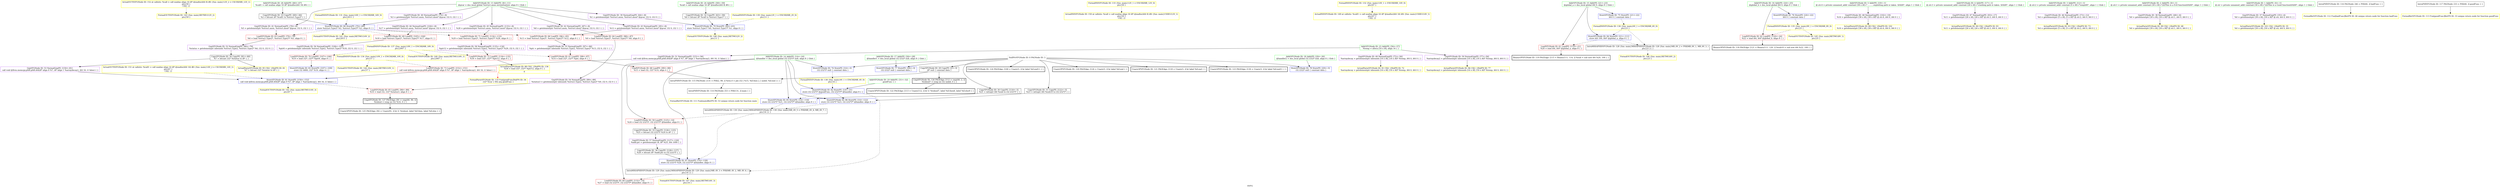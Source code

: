 digraph "SVFG" {
	label="SVFG";

	Node0x555556129940 [shape=record,color=yellow,penwidth=2,label="{ActualOUTSVFGNode ID: 152 at callsite:   %call = call noalias align 16 i8* @malloc(i64 8) #4 \{fun: main\}12V_2 = CSCHI(MR_12V_1)\npts\{59 \}\nCS[\{  \}]}"];
	Node0x555556129940 -> Node0x555556128b10[style=dashed];
	Node0x5555561296e0 [shape=record,color=yellow,penwidth=2,label="{ActualOUTSVFGNode ID: 151 at callsite:   %call1 = call noalias align 16 i8* @malloc(i64 16) #4 \{fun: main\}14V_2 = CSCHI(MR_14V_1)\npts\{67 \}\nCS[\{  \}]}"];
	Node0x5555561296e0 -> Node0x55555611deb0[style=dashed];
	Node0x555556129520 [shape=record,color=yellow,penwidth=2,label="{ActualINSVFGNode ID: 150 at callsite:   %call = call noalias align 16 i8* @malloc(i64 8) #4 \{fun: main\}CSMU(12V_1)\npts\{59 \}\nCS[\{  \}]}"];
	Node0x5555561292f0 [shape=record,color=yellow,penwidth=2,label="{ActualINSVFGNode ID: 149 at callsite:   %call1 = call noalias align 16 i8* @malloc(i64 16) #4 \{fun: main\}CSMU(14V_1)\npts\{67 \}\nCS[\{  \}]}"];
	Node0x5555561291a0 [shape=record,color=yellow,penwidth=2,label="{FormalOUTSVFGNode ID: 148 \{fun: main\}RETMU(2V_2)\npts\{11 \}\n}"];
	Node0x555556129050 [shape=record,color=yellow,penwidth=2,label="{FormalOUTSVFGNode ID: 147 \{fun: main\}RETMU(4V_3)\npts\{16 \}\n}"];
	Node0x555556128f00 [shape=record,color=yellow,penwidth=2,label="{FormalOUTSVFGNode ID: 146 \{fun: main\}RETMU(6V_2)\npts\{23 \}\n}"];
	Node0x555556128db0 [shape=record,color=yellow,penwidth=2,label="{FormalOUTSVFGNode ID: 145 \{fun: main\}RETMU(8V_1)\npts\{25 \}\n}"];
	Node0x555556128c60 [shape=record,color=yellow,penwidth=2,label="{FormalOUTSVFGNode ID: 144 \{fun: main\}RETMU(10V_1)\npts\{57 \}\n}"];
	Node0x555556128b10 [shape=record,color=yellow,penwidth=2,label="{FormalOUTSVFGNode ID: 143 \{fun: main\}RETMU(12V_2)\npts\{59 \}\n}"];
	Node0x5555561289c0 [shape=record,color=yellow,penwidth=2,label="{FormalOUTSVFGNode ID: 142 \{fun: main\}RETMU(14V_3)\npts\{67 \}\n}"];
	Node0x555556128870 [shape=record,color=yellow,penwidth=2,label="{FormalOUTSVFGNode ID: 141 \{fun: main\}RETMU(16V_2)\npts\{2011 \}\n}"];
	Node0x5555561286b0 [shape=record,color=yellow,penwidth=2,label="{FormalOUTSVFGNode ID: 140 \{fun: main\}RETMU(18V_1)\npts\{2067 \}\n}"];
	Node0x555556128530 [shape=record,color=yellow,penwidth=2,label="{FormalINSVFGNode ID: 139 \{fun: main\}2V_1 = ENCHI(MR_2V_0)\npts\{11 \}\n}"];
	Node0x555556128530 -> Node0x55555611dc50[style=dashed];
	Node0x5555561283b0 [shape=record,color=yellow,penwidth=2,label="{FormalINSVFGNode ID: 138 \{fun: main\}4V_1 = ENCHI(MR_4V_0)\npts\{16 \}\n}"];
	Node0x5555561283b0 -> Node0x55555611dfe0[style=dashed];
	Node0x555556128230 [shape=record,color=yellow,penwidth=2,label="{FormalINSVFGNode ID: 137 \{fun: main\}18V_1 = ENCHI(MR_18V_0)\npts\{2067 \}\n}"];
	Node0x555556128230 -> Node0x55555611ccc0[style=dashed];
	Node0x555556128230 -> Node0x55555611d0e0[style=dashed];
	Node0x555556128230 -> Node0x55555611d3a0[style=dashed];
	Node0x555556128230 -> Node0x5555561286b0[style=dashed];
	Node0x5555561280b0 [shape=record,color=yellow,penwidth=2,label="{FormalINSVFGNode ID: 136 \{fun: main\}6V_1 = ENCHI(MR_6V_0)\npts\{23 \}\n}"];
	Node0x5555561280b0 -> Node0x55555611e240[style=dashed];
	Node0x5555561280b0 -> Node0x5555560a3ff0[style=dashed];
	Node0x555556071d40 [shape=record,color=yellow,penwidth=2,label="{FormalINSVFGNode ID: 135 \{fun: main\}8V_1 = ENCHI(MR_8V_0)\npts\{25 \}\n}"];
	Node0x555556071d40 -> Node0x55555611c5e0[style=dashed];
	Node0x555556071d40 -> Node0x555556128db0[style=dashed];
	Node0x555556071c90 [shape=record,color=yellow,penwidth=2,label="{FormalINSVFGNode ID: 134 \{fun: main\}10V_1 = ENCHI(MR_10V_0)\npts\{57 \}\n}"];
	Node0x555556071c90 -> Node0x55555611d500[style=dashed];
	Node0x555556071c90 -> Node0x555556128c60[style=dashed];
	Node0x5555560718c0 [shape=record,color=yellow,penwidth=2,label="{FormalINSVFGNode ID: 133 \{fun: main\}12V_1 = ENCHI(MR_12V_0)\npts\{59 \}\n}"];
	Node0x5555560718c0 -> Node0x555556129520[style=dashed];
	Node0x555556071520 [shape=record,color=yellow,penwidth=2,label="{FormalINSVFGNode ID: 132 \{fun: main\}14V_1 = ENCHI(MR_14V_0)\npts\{67 \}\n}"];
	Node0x555556071520 -> Node0x5555561292f0[style=dashed];
	Node0x555556071140 [shape=record,color=yellow,penwidth=2,label="{FormalINSVFGNode ID: 131 \{fun: main\}16V_1 = ENCHI(MR_16V_0)\npts\{2011 \}\n}"];
	Node0x555556071140 -> Node0x55555611dd80[style=dashed];
	Node0x555556127940 [shape=record,color=black,label="{IntraMSSAPHISVFGNode ID: 130 \{fun: main\}MSSAPHISVFGNode ID: 130 \{fun: main\}MR_4V_5 = PHI(MR_4V_4, MR_4V_7, )\npts\{16 \}\{  \}}"];
	Node0x555556127940 -> Node0x55555611bdc0[style=dashed];
	Node0x555556127940 -> Node0x55555611e5d0[style=dashed];
	Node0x5555561276c0 [shape=record,color=black,label="{IntraMSSAPHISVFGNode ID: 129 \{fun: main\}MSSAPHISVFGNode ID: 129 \{fun: main\}MR_4V_3 = PHI(MR_4V_2, MR_4V_6, )\npts\{16 \}\{  \}}"];
	Node0x5555561276c0 -> Node0x55555611bf20[style=dashed];
	Node0x5555561276c0 -> Node0x555556129050[style=dashed];
	Node0x5555560a3ff0 [shape=record,color=black,label="{IntraMSSAPHISVFGNode ID: 128 \{fun: main\}MSSAPHISVFGNode ID: 128 \{fun: main\}MR_6V_2 = PHI(MR_6V_1, MR_6V_3, )\npts\{23 \}\{  \}}"];
	Node0x5555560a3ff0 -> Node0x555556128f00[style=dashed];
	Node0x5555561230d0 [shape=record,color=black,penwidth=2,label="{CmpVFGNode ID: 127 PAGEdge: [91 = cmp(40, 90, )]\n    %tobool = icmp ne i32 %10, 0 \{  \}}"];
	Node0x5555561230d0 -> Node0x555556122bd0[style=solid];
	Node0x55555611ba80 [shape=record,color=purple,label="{GepVFGNode ID: 58 NormalGepPE: [135\<--134]  \n   %ptr12 = getelementptr inbounds %struct.Type2, %struct.Type2* %29, i32 0, i32 1 \{  \}}"];
	Node0x55555611ba80 -> Node0x55555611d3a0[style=solid];
	Node0x55555611b920 [shape=record,color=purple,label="{GepVFGNode ID: 57 NormalGepPE: [127\<--126]  \n   %add.ptr = getelementptr i8, i8* %25, i64 1000 \{  \}}"];
	Node0x55555611b920 -> Node0x555556119c40[style=solid];
	Node0x55555611b7c0 [shape=record,color=purple,label="{GepVFGNode ID: 56 NormalGepPE: [106\<--105]  \n   %ptr6 = getelementptr inbounds %struct.Type2, %struct.Type2* %18, i32 0, i32 1 \{  \}}"];
	Node0x55555611b7c0 -> Node0x55555611d0e0[style=solid];
	Node0x55555611b660 [shape=record,color=purple,label="{GepVFGNode ID: 55 NormalGepPE: [97\<--96]  \n   %ptr = getelementptr inbounds %struct.Type2, %struct.Type2* %13, i32 0, i32 1 \{  \}}"];
	Node0x55555611b660 -> Node0x55555611ccc0[style=solid];
	Node0x55555611b500 [shape=record,color=purple,label="{GepVFGNode ID: 54 NormalGepPE: [89\<--88]  \n   %status3 = getelementptr inbounds %struct.Type2, %struct.Type2* %9, i32 0, i32 0 \{  \}}"];
	Node0x55555611b500 -> Node0x55555611ca00[style=solid];
	Node0x55555611b3a0 [shape=record,color=purple,label="{GepVFGNode ID: 53 NormalGepPE: [150\<--81]  \n   call void @llvm.memcpy.p0i8.p0i8.i64(i8* align 8 %7, i8* align 1 %arraydecay2, i64 16, i1 false) \{  \}}"];
	Node0x55555611b3a0 -> Node0x55555611deb0[style=solid];
	Node0x55555611b240 [shape=record,color=purple,label="{GepVFGNode ID: 52 NormalGepPE: [80\<--79]  \n   %status = getelementptr inbounds %struct.Type2, %struct.Type2* %6, i32 0, i32 0 \{  \}}"];
	Node0x55555611b240 -> Node0x555556119980[style=solid];
	Node0x55555611b0e0 [shape=record,color=purple,label="{GepVFGNode ID: 51 NormalGepPE: [151\<--56]  \n   call void @llvm.memcpy.p0i8.p0i8.i64(i8* align 8 %7, i8* align 1 %arraydecay2, i64 16, i1 false) \{  \}}"];
	Node0x55555611b0e0 -> Node0x55555611d500[style=solid];
	Node0x55555611af80 [shape=record,color=purple,label="{GepVFGNode ID: 50 NormalGepPE: [77\<--56]  \n   %arraydecay2 = getelementptr inbounds [16 x i8], [16 x i8]* %temp, i64 0, i64 0 \{  \}}"];
	Node0x55555611af80 -> Node0x55555611f480[style=solid];
	Node0x55555611ae20 [shape=record,color=purple,label="{GepVFGNode ID: 49 NormalGepPE: [72\<--56]  \n   %arraydecay = getelementptr inbounds [16 x i8], [16 x i8]* %temp, i64 0, i64 0 \{  \}}"];
	Node0x55555611ae20 -> Node0x55555611ea90[style=solid];
	Node0x55555611acc0 [shape=record,color=purple,label="{GepVFGNode ID: 48 NormalGepPE: [102\<--19]  \n   %16 = getelementptr [38 x i8], [38 x i8]* @.str.4, i64 0, i64 0 \{  \}}"];
	Node0x55555611acc0 -> Node0x55555611e830[style=solid];
	Node0x55555611ab60 [shape=record,color=purple,label="{GepVFGNode ID: 47 NormalGepPE: [93\<--17]  \n   %11 = getelementptr [26 x i8], [26 x i8]* @.str.3, i64 0, i64 0 \{  \}}"];
	Node0x55555611ab60 -> Node0x55555611e960[style=solid];
	Node0x55555611aa00 [shape=record,color=purple,label="{GepVFGNode ID: 46 NormalGepPE: [73\<--12]  \n   %4 = getelementptr [5 x i8], [5 x i8]* @.str.2, i64 0, i64 0 \{  \}}"];
	Node0x55555611aa00 -> Node0x55555611ecf0[style=solid];
	Node0x55555611a8a0 [shape=record,color=purple,label="{GepVFGNode ID: 45 NormalGepPE: [133\<--8]  \n   %28 = getelementptr %struct.anon, %struct.anon* @gvar, i32 0, i32 1 \{  \}}"];
	Node0x55555611a8a0 -> Node0x55555611d240[style=solid];
	Node0x55555611a740 [shape=record,color=purple,label="{GepVFGNode ID: 44 NormalGepPE: [104\<--8]  \n   %17 = getelementptr %struct.anon, %struct.anon* @gvar, i32 0, i32 1 \{  \}}"];
	Node0x55555611a740 -> Node0x55555611cf80[style=solid];
	Node0x55555611a5e0 [shape=record,color=purple,label="{GepVFGNode ID: 43 NormalGepPE: [95\<--8]  \n   %12 = getelementptr %struct.anon, %struct.anon* @gvar, i32 0, i32 1 \{  \}}"];
	Node0x55555611a5e0 -> Node0x55555611cb60[style=solid];
	Node0x55555611a480 [shape=record,color=purple,label="{GepVFGNode ID: 42 NormalGepPE: [87\<--8]  \n   %8 = getelementptr %struct.anon, %struct.anon* @gvar, i32 0, i32 1 \{  \}}"];
	Node0x55555611a480 -> Node0x55555611c8a0[style=solid];
	Node0x55555611a320 [shape=record,color=purple,label="{GepVFGNode ID: 41 NormalGepPE: [78\<--8]  \n   %5 = getelementptr %struct.anon, %struct.anon* @gvar, i32 0, i32 1 \{  \}}"];
	Node0x55555611a320 -> Node0x55555611c740[style=solid];
	Node0x55555611a1c0 [shape=record,color=purple,label="{GepVFGNode ID: 40 NormalGepPE: [70\<--8]  \n   %3 = getelementptr %struct.anon, %struct.anon* @gvar, i32 0, i32 1 \{  \}}"];
	Node0x55555611a1c0 -> Node0x55555611dd80[style=solid];
	Node0x55555611a060 [shape=record,color=purple,label="{GepVFGNode ID: 39 NormalGepPE: [64\<--8]  \n   %1 = getelementptr %struct.anon, %struct.anon* @gvar, i32 0, i32 0 \{  \}}"];
	Node0x55555611a060 -> Node0x55555611dc50[style=solid];
	Node0x555556119f00 [shape=record,color=purple,label="{GepVFGNode ID: 38 NormalGepPE: [48\<--6]  \n   %0 = getelementptr [30 x i8], [30 x i8]* @.str.1, i64 0, i64 0 \{  \}}"];
	Node0x555556119f00 -> Node0x55555611f810[style=solid];
	Node0x555556119da0 [shape=record,color=purple,label="{GepVFGNode ID: 37 NormalGepPE: [35\<--4]  \n   %0 = getelementptr [30 x i8], [30 x i8]* @.str, i64 0, i64 0 \{  \}}"];
	Node0x555556119da0 -> Node0x55555611fa70[style=solid];
	Node0x555556119c40 [shape=record,color=black,label="{CopyVFGNode ID: 36 CopyPE: [128\<--127]  \n   %26 = bitcast i8* %add.ptr to i32 (i32*)* \{  \}}"];
	Node0x555556119c40 -> Node0x55555611e5d0[style=solid];
	Node0x555556119ae0 [shape=record,color=black,label="{CopyVFGNode ID: 35 CopyPE: [126\<--125]  \n   %25 = bitcast i32 (i32*)* %24 to i8* \{  \}}"];
	Node0x555556119ae0 -> Node0x55555611b920[style=solid];
	Node0x555556119980 [shape=record,color=black,label="{CopyVFGNode ID: 34 CopyPE: [81\<--80]  \n   %7 = bitcast i32* %status to i8* \{  \}}"];
	Node0x555556119980 -> Node0x55555611b3a0[style=solid];
	Node0x555556119980 -> Node0x55555611f350[style=solid];
	Node0x555556119820 [shape=record,color=black,label="{CopyVFGNode ID: 33 CopyPE: [69\<--66]  \n   %2 = bitcast i8* %call1 to %struct.Type2* \{  \}}"];
	Node0x555556119820 -> Node0x55555611dd80[style=solid];
	Node0x5555561196c0 [shape=record,color=black,label="{CopyVFGNode ID: 32 CopyPE: [63\<--58]  \n   %0 = bitcast i8* %call to %struct.Type1* \{  \}}"];
	Node0x5555561196c0 -> Node0x55555611dc50[style=solid];
	Node0x555556119560 [shape=record,color=black,label="{CopyVFGNode ID: 31 CopyPE: [122\<--3]  \n   %23 = inttoptr i64 %sub10 to i32 (i32*)* \{  \}}"];
	Node0x555556119560 -> Node0x55555611e4a0[style=solid];
	Node0x555556119220 [shape=record,color=black,label="{CopyVFGNode ID: 30 CopyPE: [116\<--3]  \n   %21 = inttoptr i64 %sub to i32 (i32*)* \{  \}}"];
	Node0x555556119220 -> Node0x55555611e370[style=solid];
	Node0x555556118ee0 [shape=record,color=black,label="{CopyVFGNode ID: 29 CopyPE: [2\<--3]  \n i8* null \{ constant data \}}"];
	Node0x555556118ee0 -> Node0x5555561211b0[style=solid];
	Node0x555556118ee0 -> Node0x555556122e00[style=solid];
	Node0x555556116af0 [shape=record,color=green,label="{AddrVFGNode ID: 5 AddrPE: [19\<--1]  \n @.str.4 = private unnamed_addr constant [38 x i8] c\"..........exploiting path is taken. \\0A\\00\", align 1 \{ Glob  \}}"];
	Node0x555556116af0 -> Node0x55555611acc0[style=solid];
	Node0x5555561089d0 [shape=record,color=green,label="{AddrVFGNode ID: 4 AddrPE: [17\<--1]  \n @.str.3 = private unnamed_addr constant [26 x i8] c\"crashing path is taken. \\0A\\00\", align 1 \{ Glob  \}}"];
	Node0x5555561089d0 -> Node0x55555611ab60[style=solid];
	Node0x555556108900 [shape=record,color=green,label="{AddrVFGNode ID: 3 AddrPE: [12\<--1]  \n @.str.2 = private unnamed_addr constant [5 x i8] c\"temp\\00\", align 1 \{ Glob  \}}"];
	Node0x555556108900 -> Node0x55555611aa00[style=solid];
	Node0x555556108830 [shape=record,color=green,label="{AddrVFGNode ID: 2 AddrPE: [6\<--1]  \n @.str.1 = private unnamed_addr constant [30 x i8] c\"/////This is a Evil function\\0A\\00\", align 1 \{ Glob  \}}"];
	Node0x555556108830 -> Node0x555556119f00[style=solid];
	Node0x5555560660b0 [shape=record,color=green,label="{AddrVFGNode ID: 1 AddrPE: [4\<--1]  \n @.str = private unnamed_addr constant [30 x i8] c\"/////This is a Good function\\0A\\00\", align 1 \{ Glob  \}}"];
	Node0x5555560660b0 -> Node0x555556119da0[style=solid];
	Node0x55555609fb30 [shape=record,color=grey,label="{NullPtrVFGNode ID: 0 PAGNode ID: 3\n}"];
	Node0x55555609fb30 -> Node0x555556118ee0[style=solid];
	Node0x55555609fb30 -> Node0x555556119220[style=solid];
	Node0x55555609fb30 -> Node0x555556119560[style=solid];
	Node0x55555609fb30 -> Node0x55555611d660[style=solid];
	Node0x55555609fb30 -> Node0x55555611d9f0[style=solid];
	Node0x55555609fb30 -> Node0x55555611db20[style=solid];
	Node0x55555609fb30 -> Node0x555556122070[style=solid];
	Node0x55555609fb30 -> Node0x555556122310[style=solid];
	Node0x55555609fb30 -> Node0x555556122770[style=solid];
	Node0x55555609fb30 -> Node0x5555561229a0[style=solid];
	Node0x555556117520 [shape=record,color=green,label="{AddrVFGNode ID: 13 AddrPE: [8\<--11]  \n @gvar = dso_local global %struct.anon zeroinitializer, align 8 \{ Glob  \}}"];
	Node0x555556117520 -> Node0x55555611a060[style=solid];
	Node0x555556117520 -> Node0x55555611a1c0[style=solid];
	Node0x555556117520 -> Node0x55555611a320[style=solid];
	Node0x555556117520 -> Node0x55555611a480[style=solid];
	Node0x555556117520 -> Node0x55555611a5e0[style=solid];
	Node0x555556117520 -> Node0x55555611a740[style=solid];
	Node0x555556117520 -> Node0x55555611a8a0[style=solid];
	Node0x555556117950 [shape=record,color=green,label="{AddrVFGNode ID: 14 AddrPE: [14\<--16]  \n @handler = dso_local global i32 (i32*)* null, align 8 \{ Glob  \}}"];
	Node0x555556117950 -> Node0x55555611bdc0[style=solid];
	Node0x555556117950 -> Node0x55555611bf20[style=solid];
	Node0x555556117950 -> Node0x55555611d660[style=solid];
	Node0x555556117950 -> Node0x55555611dfe0[style=solid];
	Node0x555556117950 -> Node0x55555611e370[style=solid];
	Node0x555556117950 -> Node0x55555611e4a0[style=solid];
	Node0x555556117950 -> Node0x55555611e5d0[style=solid];
	Node0x555556117ba0 [shape=record,color=green,label="{AddrVFGNode ID: 15 AddrPE: [21\<--23]  \n @global_a = dso_local global i64 0, align 8 \{ Glob  \}}"];
	Node0x555556117ba0 -> Node0x55555611c480[style=solid];
	Node0x555556117ba0 -> Node0x55555611d790[style=solid];
	Node0x555556117ba0 -> Node0x55555611e240[style=solid];
	Node0x555556117d00 [shape=record,color=green,label="{AddrVFGNode ID: 16 AddrPE: [24\<--25]  \n @global_b = dso_local global i64 0, align 8 \{ Glob  \}}"];
	Node0x555556117d00 -> Node0x55555611c5e0[style=solid];
	Node0x555556117d00 -> Node0x55555611d8c0[style=solid];
	Node0x555556117e60 [shape=record,color=green,label="{AddrVFGNode ID: 17 AddrPE: [26\<--28]  \n @handler1 = dso_local global i32 (i32)* null, align 8 \{ Glob  \}}"];
	Node0x555556117e60 -> Node0x55555611d9f0[style=solid];
	Node0x555556117fc0 [shape=record,color=green,label="{AddrVFGNode ID: 18 AddrPE: [29\<--30]  \n @handler2 = dso_local global i32 (i32)* null, align 8 \{ Glob  \}}"];
	Node0x555556117fc0 -> Node0x55555611db20[style=solid];
	Node0x555556118120 [shape=record,color=green,label="{AddrVFGNode ID: 19 AddrPE: [31\<--32]  \n goodFunc \{  \}}"];
	Node0x555556118120 -> Node0x55555611dfe0[style=solid];
	Node0x5555561186a0 [shape=record,color=green,label="{AddrVFGNode ID: 23 AddrPE: [56\<--57]  \n   %temp = alloca [16 x i8], align 16 \{  \}}"];
	Node0x5555561186a0 -> Node0x55555611ae20[style=solid];
	Node0x5555561186a0 -> Node0x55555611af80[style=solid];
	Node0x5555561186a0 -> Node0x55555611b0e0[style=solid];
	Node0x555556118800 [shape=record,color=green,label="{AddrVFGNode ID: 24 AddrPE: [58\<--59]  \n   %call = call noalias align 16 i8* @malloc(i64 8) #4 \{  \}}"];
	Node0x555556118800 -> Node0x5555561196c0[style=solid];
	Node0x555556118ac0 [shape=record,color=green,label="{AddrVFGNode ID: 26 AddrPE: [66\<--67]  \n   %call1 = call noalias align 16 i8* @malloc(i64 16) #4 \{  \}}"];
	Node0x555556118ac0 -> Node0x555556119820[style=solid];
	Node0x55555611bdc0 [shape=record,color=red,label="{LoadVFGNode ID: 59 LoadPE: [125\<--14]  \n   %24 = load i32 (i32*)*, i32 (i32*)** @handler, align 8 \{  \}}"];
	Node0x55555611bdc0 -> Node0x555556119ae0[style=solid];
	Node0x55555611bf20 [shape=record,color=red,label="{LoadVFGNode ID: 60 LoadPE: [132\<--14]  \n   %27 = load i32 (i32*)*, i32 (i32*)** @handler, align 8 \{  \}}"];
	Node0x55555611c480 [shape=record,color=red,label="{LoadVFGNode ID: 61 LoadPE: [114\<--21]  \n   %20 = load i64, i64* @global_a, align 8 \{  \}}"];
	Node0x55555611c480 -> Node0x555556121e10[style=solid];
	Node0x55555611c5e0 [shape=record,color=red,label="{LoadVFGNode ID: 62 LoadPE: [120\<--24]  \n   %22 = load i64, i64* @global_b, align 8 \{  \}}"];
	Node0x55555611c5e0 -> Node0x555556121b40[style=solid];
	Node0x55555611c740 [shape=record,color=red,label="{LoadVFGNode ID: 63 LoadPE: [79\<--78]  \n   %6 = load %struct.Type2*, %struct.Type2** %5, align 8 \{  \}}"];
	Node0x55555611c740 -> Node0x55555611b240[style=solid];
	Node0x55555611c8a0 [shape=record,color=red,label="{LoadVFGNode ID: 64 LoadPE: [88\<--87]  \n   %9 = load %struct.Type2*, %struct.Type2** %8, align 8 \{  \}}"];
	Node0x55555611c8a0 -> Node0x55555611b500[style=solid];
	Node0x55555611ca00 [shape=record,color=red,label="{LoadVFGNode ID: 65 LoadPE: [90\<--89]  \n   %10 = load i32, i32* %status3, align 8 \{  \}}"];
	Node0x55555611ca00 -> Node0x5555561230d0[style=solid];
	Node0x55555611cb60 [shape=record,color=red,label="{LoadVFGNode ID: 66 LoadPE: [96\<--95]  \n   %13 = load %struct.Type2*, %struct.Type2** %12, align 8 \{  \}}"];
	Node0x55555611cb60 -> Node0x55555611b660[style=solid];
	Node0x55555611ccc0 [shape=record,color=red,label="{LoadVFGNode ID: 67 LoadPE: [98\<--97]  \n   %14 = load i32*, i32** %ptr, align 8 \{  \}}"];
	Node0x55555611ccc0 -> Node0x55555611ce20[style=solid];
	Node0x55555611ce20 [shape=record,color=red,label="{LoadVFGNode ID: 68 LoadPE: [99\<--98]  \n   %15 = load i32, i32* %14, align 4 \{  \}}"];
	Node0x55555611ce20 -> Node0x5555561211b0[style=solid];
	Node0x55555611cf80 [shape=record,color=red,label="{LoadVFGNode ID: 69 LoadPE: [105\<--104]  \n   %18 = load %struct.Type2*, %struct.Type2** %17, align 8 \{  \}}"];
	Node0x55555611cf80 -> Node0x55555611b7c0[style=solid];
	Node0x55555611d0e0 [shape=record,color=red,label="{LoadVFGNode ID: 70 LoadPE: [107\<--106]  \n   %19 = load i32*, i32** %ptr6, align 8 \{  \}}"];
	Node0x55555611d0e0 -> Node0x55555611e110[style=solid];
	Node0x55555611d240 [shape=record,color=red,label="{LoadVFGNode ID: 71 LoadPE: [134\<--133]  \n   %29 = load %struct.Type2*, %struct.Type2** %28, align 8 \{  \}}"];
	Node0x55555611d240 -> Node0x55555611ba80[style=solid];
	Node0x55555611d3a0 [shape=record,color=red,label="{LoadVFGNode ID: 72 LoadPE: [136\<--135]  \n   %30 = load i32*, i32** %ptr12, align 8 \{  \}}"];
	Node0x55555611d3a0 -> Node0x55555611e700[style=solid];
	Node0x55555611d500 [shape=record,color=red,label="{LoadVFGNode ID: 73 LoadPE: [152\<--151]  \n   call void @llvm.memcpy.p0i8.p0i8.i64(i8* align 8 %7, i8* align 1 %arraydecay2, i64 16, i1 false) \{  \}}"];
	Node0x55555611d500 -> Node0x55555611deb0[style=solid];
	Node0x55555611d660 [shape=record,color=blue,label="{StoreVFGNode ID: 74 StorePE: [14\<--3]  \n i32 (i32*)* null \{ constant data \}}"];
	Node0x55555611d660 -> Node0x5555561283b0[style=dashed];
	Node0x55555611d790 [shape=record,color=blue,label="{StoreVFGNode ID: 75 StorePE: [21\<--22]  \n i64 0 \{ constant data \}}"];
	Node0x55555611d790 -> Node0x5555561280b0[style=dashed];
	Node0x55555611d8c0 [shape=record,color=blue,label="{StoreVFGNode ID: 76 StorePE: [24\<--22]  \n i64 0 \{ constant data \}}"];
	Node0x55555611d8c0 -> Node0x555556071d40[style=dashed];
	Node0x55555611d9f0 [shape=record,color=blue,label="{StoreVFGNode ID: 77 StorePE: [26\<--3]  \n i32 (i32)* null \{ constant data \}}"];
	Node0x55555611db20 [shape=record,color=blue,label="{StoreVFGNode ID: 78 StorePE: [29\<--3]  \n i32 (i32)* null \{ constant data \}}"];
	Node0x55555611dc50 [shape=record,color=blue,label="{StoreVFGNode ID: 79 StorePE: [64\<--63]  \n   store %struct.Type1* %0, %struct.Type1** %1, align 8 \{  \}}"];
	Node0x55555611dc50 -> Node0x5555561291a0[style=dashed];
	Node0x55555611dd80 [shape=record,color=blue,label="{StoreVFGNode ID: 80 StorePE: [70\<--69]  \n   store %struct.Type2* %2, %struct.Type2** %3, align 8 \{  \}}"];
	Node0x55555611dd80 -> Node0x55555611c740[style=dashed];
	Node0x55555611dd80 -> Node0x55555611c8a0[style=dashed];
	Node0x55555611dd80 -> Node0x55555611cb60[style=dashed];
	Node0x55555611dd80 -> Node0x55555611cf80[style=dashed];
	Node0x55555611dd80 -> Node0x55555611d240[style=dashed];
	Node0x55555611dd80 -> Node0x555556128870[style=dashed];
	Node0x55555611deb0 [shape=record,color=blue,label="{StoreVFGNode ID: 81 StorePE: [150\<--152]  \n   call void @llvm.memcpy.p0i8.p0i8.i64(i8* align 8 %7, i8* align 1 %arraydecay2, i64 16, i1 false) \{  \}}"];
	Node0x55555611deb0 -> Node0x55555611ca00[style=dashed];
	Node0x55555611deb0 -> Node0x5555561289c0[style=dashed];
	Node0x55555611dfe0 [shape=record,color=blue,label="{StoreVFGNode ID: 82 StorePE: [14\<--31]  \n   store i32 (i32*)* @goodFunc, i32 (i32*)** @handler, align 8 \{  \}}"];
	Node0x55555611dfe0 -> Node0x55555611e370[style=dashed];
	Node0x55555611dfe0 -> Node0x55555611e4a0[style=dashed];
	Node0x55555611dfe0 -> Node0x5555561276c0[style=dashed];
	Node0x55555611e110 [shape=record,color=blue,label="{StoreVFGNode ID: 83 StorePE: [107\<--109]  \n   store i32 4660, i32* %19, align 4 \{  \}}"];
	Node0x55555611e240 [shape=record,color=blue,label="{StoreVFGNode ID: 84 StorePE: [21\<--111]  \n   store i64 100, i64* @global_a, align 8 \{  \}}"];
	Node0x55555611e240 -> Node0x55555611c480[style=dashed];
	Node0x55555611e240 -> Node0x5555560a3ff0[style=dashed];
	Node0x55555611e370 [shape=record,color=blue,label="{StoreVFGNode ID: 85 StorePE: [14\<--116]  \n   store i32 (i32*)* %21, i32 (i32*)** @handler, align 8 \{  \}}"];
	Node0x55555611e370 -> Node0x555556127940[style=dashed];
	Node0x55555611e4a0 [shape=record,color=blue,label="{StoreVFGNode ID: 86 StorePE: [14\<--122]  \n   store i32 (i32*)* %23, i32 (i32*)** @handler, align 8 \{  \}}"];
	Node0x55555611e4a0 -> Node0x555556127940[style=dashed];
	Node0x55555611e5d0 [shape=record,color=blue,label="{StoreVFGNode ID: 87 StorePE: [14\<--128]  \n   store i32 (i32*)* %26, i32 (i32*)** @handler, align 8 \{  \}}"];
	Node0x55555611e5d0 -> Node0x5555561276c0[style=dashed];
	Node0x55555611e700 [shape=record,color=yellow,penwidth=2,label="{ActualParmVFGNode ID: 88 CS[\{  \}]ValPN ID: 136\n   %30 = load i32*, i32** %ptr12, align 8 \{  \}|{<s0>9}}"];
	Node0x55555611e700:s0 -> Node0x5555561207d0[style=solid,color=red];
	Node0x55555611e830 [shape=record,color=yellow,penwidth=2,label="{ActualParmVFGNode ID: 89 CS[\{  \}]ValPN ID: 102\n   %16 = getelementptr [38 x i8], [38 x i8]* @.str.4, i64 0, i64 0 \{  \}}"];
	Node0x55555611e960 [shape=record,color=yellow,penwidth=2,label="{ActualParmVFGNode ID: 90 CS[\{  \}]ValPN ID: 93\n   %11 = getelementptr [26 x i8], [26 x i8]* @.str.3, i64 0, i64 0 \{  \}}"];
	Node0x55555611ea90 [shape=record,color=yellow,penwidth=2,label="{ActualParmVFGNode ID: 91 CS[\{  \}]ValPN ID: 72\n   %arraydecay = getelementptr inbounds [16 x i8], [16 x i8]* %temp, i64 0, i64 0 \{  \}}"];
	Node0x55555611ecf0 [shape=record,color=yellow,penwidth=2,label="{ActualParmVFGNode ID: 93 CS[\{  \}]ValPN ID: 73\n   %4 = getelementptr [5 x i8], [5 x i8]* @.str.2, i64 0, i64 0 \{  \}}"];
	Node0x55555611f350 [shape=record,color=yellow,penwidth=2,label="{ActualParmVFGNode ID: 95 CS[\{  \}]ValPN ID: 81\n   %7 = bitcast i32* %status to i8* \{  \}}"];
	Node0x55555611f480 [shape=record,color=yellow,penwidth=2,label="{ActualParmVFGNode ID: 96 CS[\{  \}]ValPN ID: 77\n   %arraydecay2 = getelementptr inbounds [16 x i8], [16 x i8]* %temp, i64 0, i64 0 \{  \}}"];
	Node0x55555611f810 [shape=record,color=yellow,penwidth=2,label="{ActualParmVFGNode ID: 99 CS[\{  \}]ValPN ID: 48\n   %0 = getelementptr [30 x i8], [30 x i8]* @.str.1, i64 0, i64 0 \{  \}}"];
	Node0x55555611fa70 [shape=record,color=yellow,penwidth=2,label="{ActualParmVFGNode ID: 101 CS[\{  \}]ValPN ID: 35\n   %0 = getelementptr [30 x i8], [30 x i8]* @.str, i64 0, i64 0 \{  \}}"];
	Node0x5555561207d0 [shape=record,color=yellow,penwidth=2,label="{FormalParmVFGNode ID: 110 Fun[goodFunc]ValPN ID: 34\n i32* %var \{ 0th arg goodFunc  \}}"];
	Node0x555556120970 [shape=record,color=yellow,penwidth=2,label="{FormalRetVFGNode ID: 111 Fun[main]RetPN ID: 53 unique return node for function main}"];
	Node0x555556120b50 [shape=record,color=yellow,penwidth=2,label="{FormalRetVFGNode ID: 112 Fun[badFunc]RetPN ID: 46 unique return node for function badFunc}"];
	Node0x555556120cc0 [shape=record,color=yellow,penwidth=2,label="{FormalRetVFGNode ID: 113 Fun[goodFunc]RetPN ID: 33 unique return node for function goodFunc}"];
	Node0x555556120e30 [shape=record,color=black,label="{IntraPHIVFGNode ID: 114 PAGNode: [53 = PHI(131, )]    main \{  \}}"];
	Node0x555556120e30 -> Node0x555556120970[style=solid];
	Node0x5555561211b0 [shape=record,color=black,label="{IntraPHIVFGNode ID: 115 PAGNode: [131 = PHI(2, 99, )]      %res.0 = phi i32 [ %15, %if.then ], [ undef, %if.end ] \{  \}}"];
	Node0x5555561211b0 -> Node0x555556120e30[style=solid];
	Node0x555556121520 [shape=record,color=black,label="{IntraPHIVFGNode ID: 116 PAGNode: [46 = PHI(40, )]    badFunc \{  \}}"];
	Node0x555556121520 -> Node0x555556120b50[style=solid];
	Node0x555556121830 [shape=record,color=black,label="{IntraPHIVFGNode ID: 117 PAGNode: [33 = PHI(40, )]    goodFunc \{  \}}"];
	Node0x555556121830 -> Node0x555556120cc0[style=solid];
	Node0x555556121b40 [shape=record,color=black,penwidth=2,label="{BinaryOPVFGNode ID: 118 PAGEdge: [121 = Binary(111, 120, )]      %sub10 = sub nsw i64 %22, 100 \{  \}}"];
	Node0x555556121e10 [shape=record,color=black,penwidth=2,label="{BinaryOPVFGNode ID: 119 PAGEdge: [115 = Binary(111, 114, )]      %sub = sub nsw i64 %20, 100 \{  \}}"];
	Node0x555556122070 [shape=record,color=black,penwidth=2,label="{UnaryOPVFGNode ID: 120 PAGEdge: [124 = Unary(3, )]      br label %if.end \{  \}}"];
	Node0x555556122310 [shape=record,color=black,penwidth=2,label="{UnaryOPVFGNode ID: 121 PAGEdge: [118 = Unary(3, )]      br label %if.end \{  \}}"];
	Node0x555556122540 [shape=record,color=black,penwidth=2,label="{UnaryOPVFGNode ID: 122 PAGEdge: [113 = Unary(112, )]      br i1 %tobool7, label %if.then8, label %if.else9 \{  \}}"];
	Node0x555556122770 [shape=record,color=black,penwidth=2,label="{UnaryOPVFGNode ID: 123 PAGEdge: [130 = Unary(3, )]      br label %if.end11 \{  \}}"];
	Node0x5555561229a0 [shape=record,color=black,penwidth=2,label="{UnaryOPVFGNode ID: 124 PAGEdge: [100 = Unary(3, )]      br label %if.end11 \{  \}}"];
	Node0x555556122bd0 [shape=record,color=black,penwidth=2,label="{UnaryOPVFGNode ID: 125 PAGEdge: [92 = Unary(91, )]      br i1 %tobool, label %if.then, label %if.else \{  \}}"];
	Node0x555556122e00 [shape=record,color=black,penwidth=2,label="{CmpVFGNode ID: 126 PAGEdge: [112 = cmp(40, 2, )]\n    %tobool7 = icmp ne i32 undef, 0 \{  \}}"];
	Node0x555556122e00 -> Node0x555556122540[style=solid];
}
